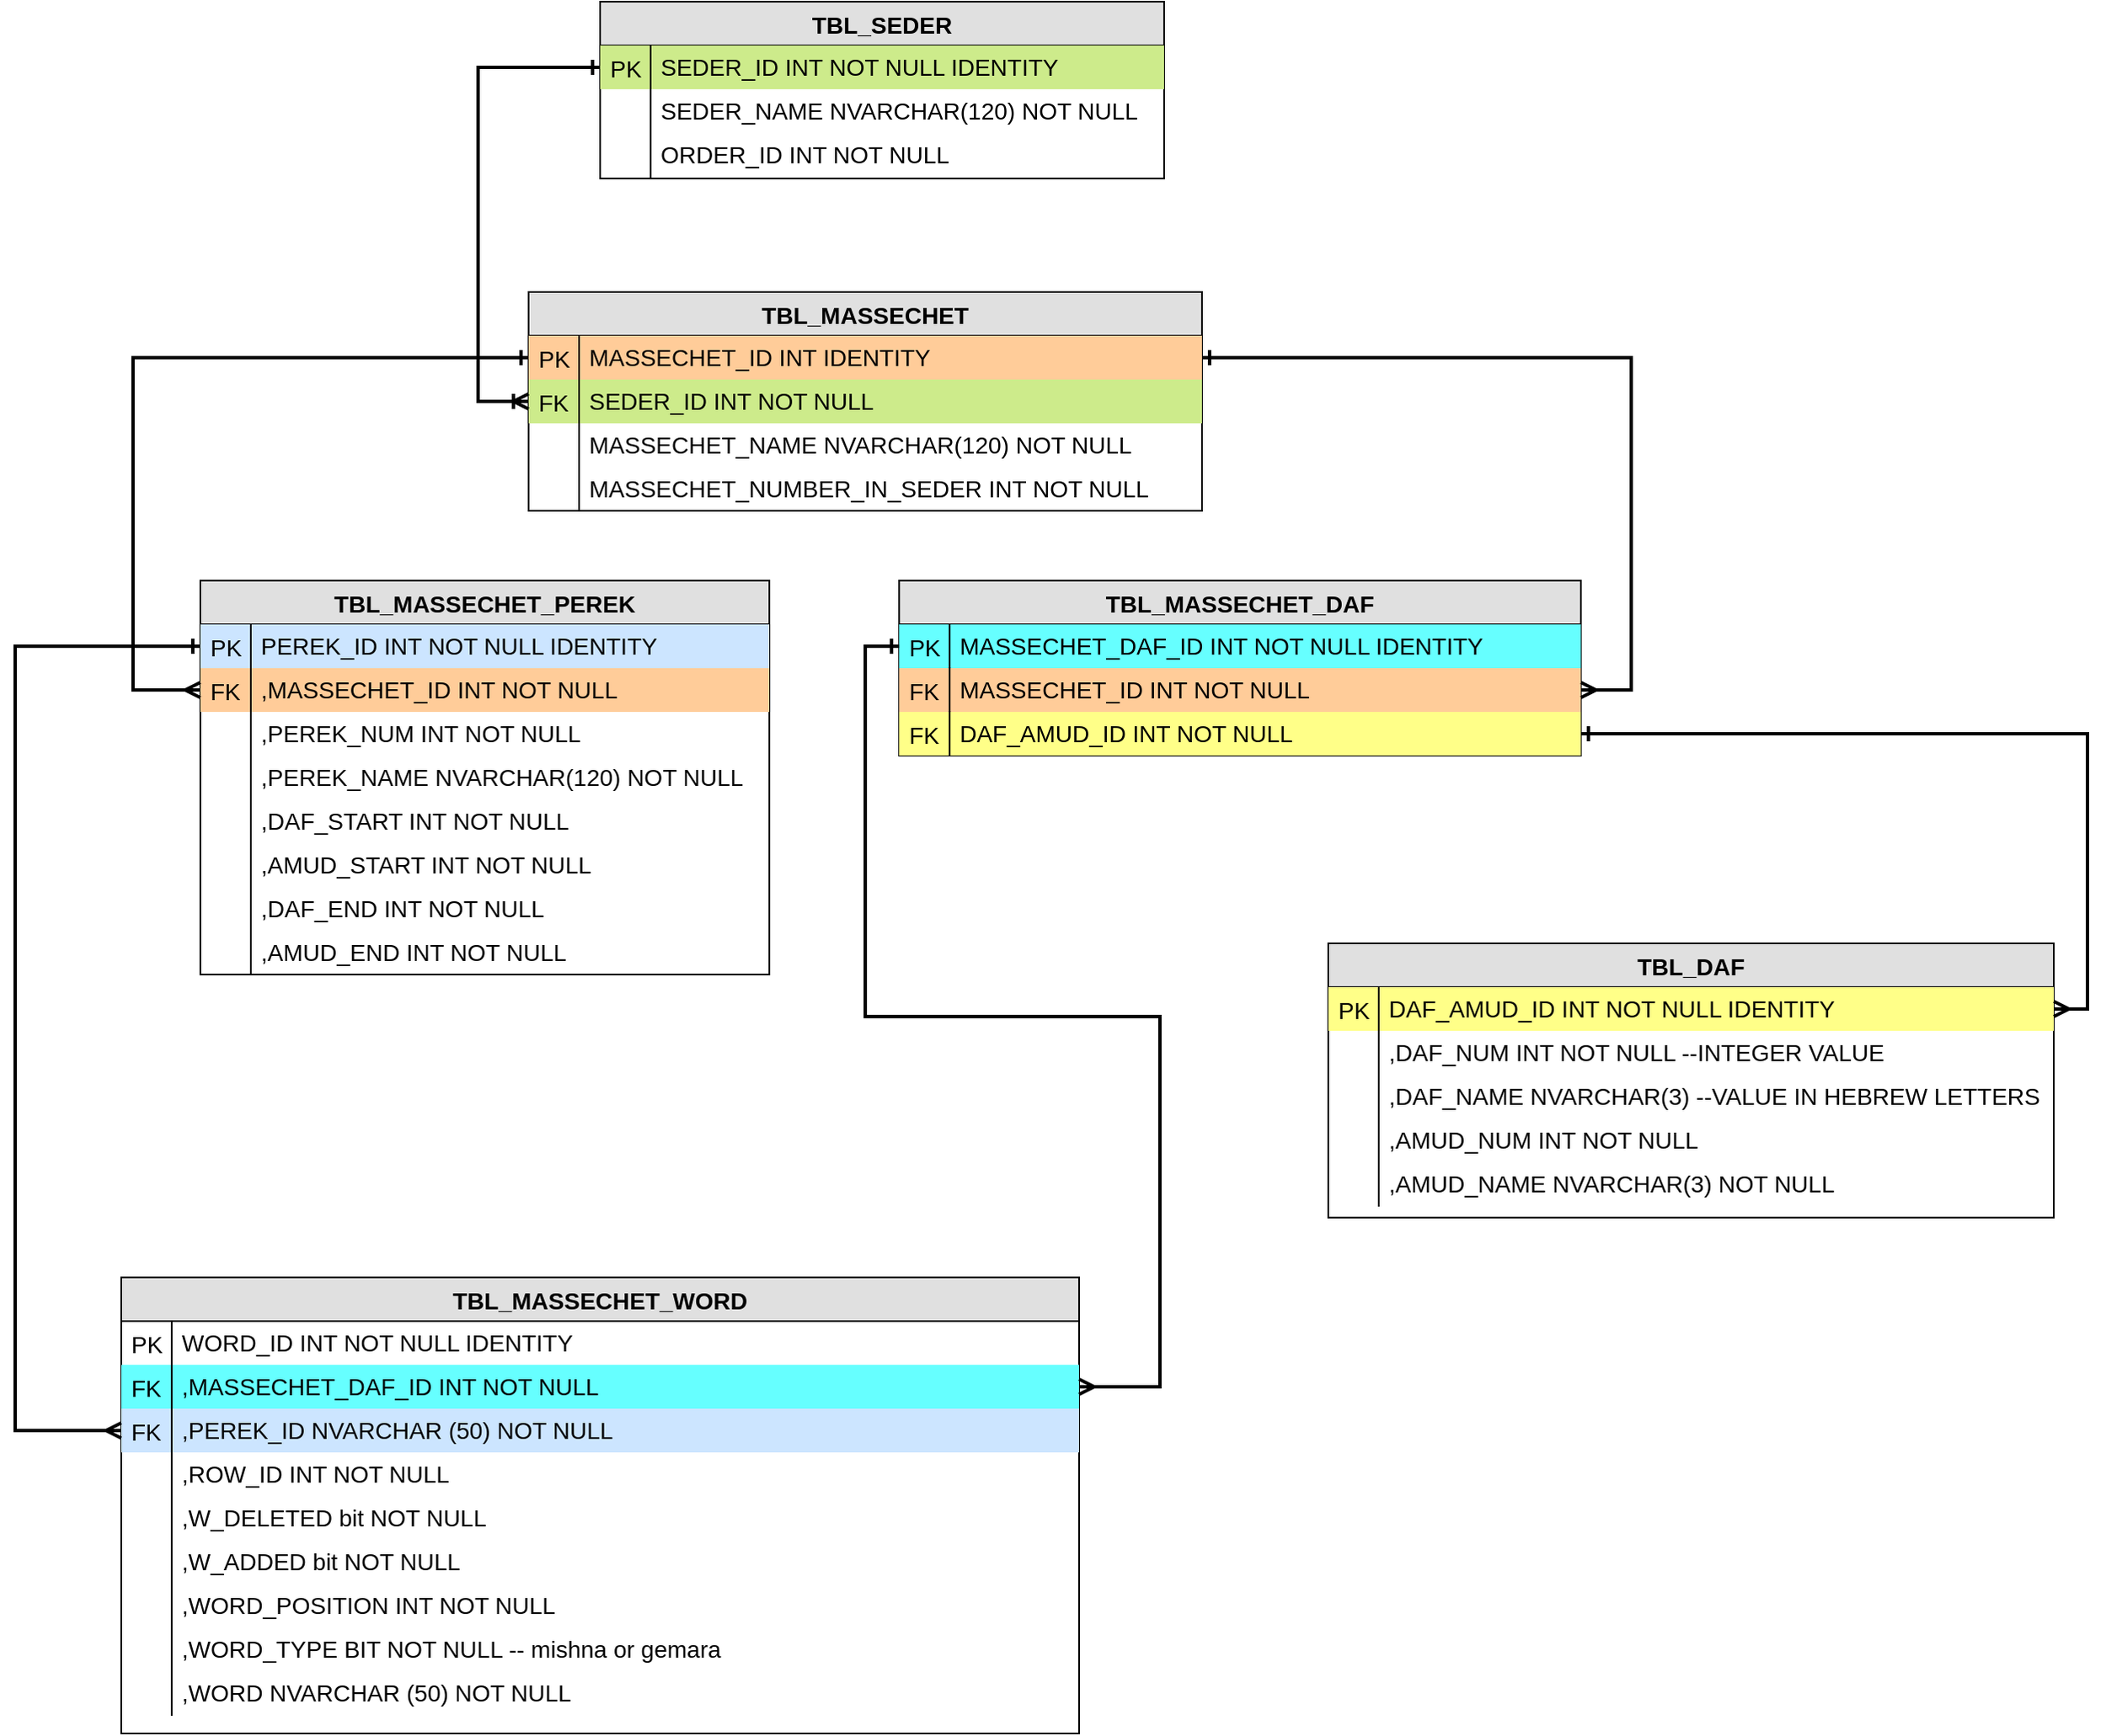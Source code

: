 <mxfile pages="1" version="11.1.4" type="device"><diagram id="Bk1ZFnEpO-6pjGy5AuZi" name="Page-1"><mxGraphModel dx="1874" dy="1695" grid="1" gridSize="10" guides="1" tooltips="1" connect="1" arrows="1" fold="1" page="1" pageScale="1" pageWidth="850" pageHeight="1100" math="0" shadow="0"><root><mxCell id="0"/><mxCell id="1" parent="0"/><mxCell id="XvTmtIOTNNBAlyZ0LmX7-1" value="TBL_SEDER" style="swimlane;fontStyle=1;childLayout=stackLayout;horizontal=1;startSize=26;fillColor=#e0e0e0;horizontalStack=0;resizeParent=1;resizeLast=0;collapsible=1;marginBottom=0;swimlaneFillColor=#ffffff;align=center;fontSize=14;" parent="1" vertex="1"><mxGeometry x="267.5" y="-1048" width="335" height="105" as="geometry"/></mxCell><mxCell id="XvTmtIOTNNBAlyZ0LmX7-2" value="SEDER_ID INT NOT NULL IDENTITY" style="shape=partialRectangle;top=0;left=0;right=0;bottom=0;align=left;verticalAlign=top;spacingTop=-2;fillColor=#cdeb8b;spacingLeft=34;spacingRight=4;overflow=hidden;rotatable=0;points=[[0,0.5],[1,0.5]];portConstraint=eastwest;dropTarget=0;strokeColor=#36393d;fontSize=14;" parent="XvTmtIOTNNBAlyZ0LmX7-1" vertex="1"><mxGeometry y="26" width="335" height="26" as="geometry"/></mxCell><mxCell id="XvTmtIOTNNBAlyZ0LmX7-3" value="PK" style="shape=partialRectangle;top=0;left=0;bottom=0;fillColor=none;align=left;verticalAlign=middle;spacingLeft=4;spacingRight=4;overflow=hidden;rotatable=0;points=[];portConstraint=eastwest;part=1;fontSize=14;" parent="XvTmtIOTNNBAlyZ0LmX7-2" vertex="1" connectable="0"><mxGeometry width="30" height="26" as="geometry"/></mxCell><mxCell id="XvTmtIOTNNBAlyZ0LmX7-4" value="SEDER_NAME NVARCHAR(120) NOT NULL" style="shape=partialRectangle;top=0;left=0;right=0;bottom=0;align=left;verticalAlign=top;spacingTop=-2;fillColor=none;spacingLeft=34;spacingRight=4;overflow=hidden;rotatable=0;points=[[0,0.5],[1,0.5]];portConstraint=eastwest;dropTarget=0;fontSize=14;" parent="XvTmtIOTNNBAlyZ0LmX7-1" vertex="1"><mxGeometry y="52" width="335" height="26" as="geometry"/></mxCell><mxCell id="XvTmtIOTNNBAlyZ0LmX7-5" value="" style="shape=partialRectangle;top=0;left=0;bottom=0;fillColor=none;align=left;verticalAlign=middle;spacingLeft=4;spacingRight=4;overflow=hidden;rotatable=0;points=[];portConstraint=eastwest;part=1;fontSize=14;" parent="XvTmtIOTNNBAlyZ0LmX7-4" vertex="1" connectable="0"><mxGeometry width="30" height="26" as="geometry"/></mxCell><mxCell id="XvTmtIOTNNBAlyZ0LmX7-6" value="ORDER_ID INT NOT NULL" style="shape=partialRectangle;top=0;left=0;right=0;bottom=0;align=left;verticalAlign=top;spacingTop=-2;fillColor=none;spacingLeft=34;spacingRight=4;overflow=hidden;rotatable=0;points=[[0,0.5],[1,0.5]];portConstraint=eastwest;dropTarget=0;fontSize=14;" parent="XvTmtIOTNNBAlyZ0LmX7-1" vertex="1"><mxGeometry y="78" width="335" height="26" as="geometry"/></mxCell><mxCell id="XvTmtIOTNNBAlyZ0LmX7-7" value="" style="shape=partialRectangle;top=0;left=0;bottom=0;fillColor=none;align=left;verticalAlign=middle;spacingLeft=4;spacingRight=4;overflow=hidden;rotatable=0;points=[];portConstraint=eastwest;part=1;fontSize=14;" parent="XvTmtIOTNNBAlyZ0LmX7-6" vertex="1" connectable="0"><mxGeometry width="30" height="26" as="geometry"/></mxCell><mxCell id="XvTmtIOTNNBAlyZ0LmX7-10" value="TBL_MASSECHET" style="swimlane;fontStyle=1;childLayout=stackLayout;horizontal=1;startSize=26;fillColor=#e0e0e0;horizontalStack=0;resizeParent=1;resizeLast=0;collapsible=1;marginBottom=0;swimlaneFillColor=#ffffff;align=center;fontSize=14;" parent="1" vertex="1"><mxGeometry x="225" y="-875.5" width="400" height="130" as="geometry"/></mxCell><mxCell id="XvTmtIOTNNBAlyZ0LmX7-11" value="MASSECHET_ID INT IDENTITY" style="shape=partialRectangle;top=0;left=0;right=0;bottom=0;align=left;verticalAlign=top;spacingTop=-2;fillColor=#ffcc99;spacingLeft=34;spacingRight=4;overflow=hidden;rotatable=0;points=[[0,0.5],[1,0.5]];portConstraint=eastwest;dropTarget=0;strokeColor=#36393d;fontSize=14;" parent="XvTmtIOTNNBAlyZ0LmX7-10" vertex="1"><mxGeometry y="26" width="400" height="26" as="geometry"/></mxCell><mxCell id="XvTmtIOTNNBAlyZ0LmX7-12" value="PK" style="shape=partialRectangle;top=0;left=0;bottom=0;fillColor=none;align=left;verticalAlign=middle;spacingLeft=4;spacingRight=4;overflow=hidden;rotatable=0;points=[];portConstraint=eastwest;part=1;fontSize=14;" parent="XvTmtIOTNNBAlyZ0LmX7-11" vertex="1" connectable="0"><mxGeometry width="30" height="26" as="geometry"/></mxCell><mxCell id="XvTmtIOTNNBAlyZ0LmX7-13" value="SEDER_ID INT NOT NULL" style="shape=partialRectangle;top=0;left=0;right=0;bottom=0;align=left;verticalAlign=top;spacingTop=-2;fillColor=#cdeb8b;spacingLeft=34;spacingRight=4;overflow=hidden;rotatable=0;points=[[0,0.5],[1,0.5]];portConstraint=eastwest;dropTarget=0;strokeColor=#36393d;fontSize=14;" parent="XvTmtIOTNNBAlyZ0LmX7-10" vertex="1"><mxGeometry y="52" width="400" height="26" as="geometry"/></mxCell><mxCell id="XvTmtIOTNNBAlyZ0LmX7-14" value="FK" style="shape=partialRectangle;top=0;left=0;bottom=0;fillColor=none;align=left;verticalAlign=middle;spacingLeft=4;spacingRight=4;overflow=hidden;rotatable=0;points=[];portConstraint=eastwest;part=1;fontSize=14;" parent="XvTmtIOTNNBAlyZ0LmX7-13" vertex="1" connectable="0"><mxGeometry width="30" height="26" as="geometry"/></mxCell><mxCell id="XvTmtIOTNNBAlyZ0LmX7-15" value="MASSECHET_NAME NVARCHAR(120) NOT NULL" style="shape=partialRectangle;top=0;left=0;right=0;bottom=0;align=left;verticalAlign=top;spacingTop=-2;fillColor=none;spacingLeft=34;spacingRight=4;overflow=hidden;rotatable=0;points=[[0,0.5],[1,0.5]];portConstraint=eastwest;dropTarget=0;fontSize=14;" parent="XvTmtIOTNNBAlyZ0LmX7-10" vertex="1"><mxGeometry y="78" width="400" height="26" as="geometry"/></mxCell><mxCell id="XvTmtIOTNNBAlyZ0LmX7-16" value="" style="shape=partialRectangle;top=0;left=0;bottom=0;fillColor=none;align=left;verticalAlign=middle;spacingLeft=4;spacingRight=4;overflow=hidden;rotatable=0;points=[];portConstraint=eastwest;part=1;fontSize=14;" parent="XvTmtIOTNNBAlyZ0LmX7-15" vertex="1" connectable="0"><mxGeometry width="30" height="26" as="geometry"/></mxCell><mxCell id="XvTmtIOTNNBAlyZ0LmX7-17" value="MASSECHET_NUMBER_IN_SEDER INT NOT NULL" style="shape=partialRectangle;top=0;left=0;right=0;bottom=0;align=left;verticalAlign=top;spacingTop=-2;fillColor=none;spacingLeft=34;spacingRight=4;overflow=hidden;rotatable=0;points=[[0,0.5],[1,0.5]];portConstraint=eastwest;dropTarget=0;fontSize=14;" parent="XvTmtIOTNNBAlyZ0LmX7-10" vertex="1"><mxGeometry y="104" width="400" height="26" as="geometry"/></mxCell><mxCell id="XvTmtIOTNNBAlyZ0LmX7-18" value="" style="shape=partialRectangle;top=0;left=0;bottom=0;fillColor=none;align=left;verticalAlign=middle;spacingLeft=4;spacingRight=4;overflow=hidden;rotatable=0;points=[];portConstraint=eastwest;part=1;fontSize=14;" parent="XvTmtIOTNNBAlyZ0LmX7-17" vertex="1" connectable="0"><mxGeometry width="30" height="26" as="geometry"/></mxCell><mxCell id="XvTmtIOTNNBAlyZ0LmX7-23" value="TBL_MASSECHET_PEREK" style="swimlane;fontStyle=1;childLayout=stackLayout;horizontal=1;startSize=26;fillColor=#e0e0e0;horizontalStack=0;resizeParent=1;resizeLast=0;collapsible=1;marginBottom=0;swimlaneFillColor=#ffffff;align=center;fontSize=14;" parent="1" vertex="1"><mxGeometry x="30" y="-704" width="338" height="234" as="geometry"/></mxCell><mxCell id="XvTmtIOTNNBAlyZ0LmX7-24" value="PEREK_ID INT NOT NULL IDENTITY" style="shape=partialRectangle;top=0;left=0;right=0;bottom=0;align=left;verticalAlign=top;spacingTop=-2;fillColor=#cce5ff;spacingLeft=34;spacingRight=4;overflow=hidden;rotatable=0;points=[[0,0.5],[1,0.5]];portConstraint=eastwest;dropTarget=0;strokeColor=#36393d;fontSize=14;" parent="XvTmtIOTNNBAlyZ0LmX7-23" vertex="1"><mxGeometry y="26" width="338" height="26" as="geometry"/></mxCell><mxCell id="XvTmtIOTNNBAlyZ0LmX7-25" value="PK" style="shape=partialRectangle;top=0;left=0;bottom=0;fillColor=none;align=left;verticalAlign=middle;spacingLeft=4;spacingRight=4;overflow=hidden;rotatable=0;points=[];portConstraint=eastwest;part=1;fontSize=14;" parent="XvTmtIOTNNBAlyZ0LmX7-24" vertex="1" connectable="0"><mxGeometry width="30" height="26" as="geometry"/></mxCell><mxCell id="XvTmtIOTNNBAlyZ0LmX7-26" value=",MASSECHET_ID INT NOT NULL" style="shape=partialRectangle;top=0;left=0;right=0;bottom=0;align=left;verticalAlign=top;spacingTop=-2;fillColor=#ffcc99;spacingLeft=34;spacingRight=4;overflow=hidden;rotatable=0;points=[[0,0.5],[1,0.5]];portConstraint=eastwest;dropTarget=0;strokeColor=#36393d;fontSize=14;" parent="XvTmtIOTNNBAlyZ0LmX7-23" vertex="1"><mxGeometry y="52" width="338" height="26" as="geometry"/></mxCell><mxCell id="XvTmtIOTNNBAlyZ0LmX7-27" value="FK" style="shape=partialRectangle;top=0;left=0;bottom=0;fillColor=none;align=left;verticalAlign=middle;spacingLeft=4;spacingRight=4;overflow=hidden;rotatable=0;points=[];portConstraint=eastwest;part=1;fontSize=14;" parent="XvTmtIOTNNBAlyZ0LmX7-26" vertex="1" connectable="0"><mxGeometry width="30" height="26" as="geometry"/></mxCell><mxCell id="XvTmtIOTNNBAlyZ0LmX7-28" value=",PEREK_NUM INT NOT NULL" style="shape=partialRectangle;top=0;left=0;right=0;bottom=0;align=left;verticalAlign=top;spacingTop=-2;fillColor=none;spacingLeft=34;spacingRight=4;overflow=hidden;rotatable=0;points=[[0,0.5],[1,0.5]];portConstraint=eastwest;dropTarget=0;fontSize=14;" parent="XvTmtIOTNNBAlyZ0LmX7-23" vertex="1"><mxGeometry y="78" width="338" height="26" as="geometry"/></mxCell><mxCell id="XvTmtIOTNNBAlyZ0LmX7-29" value="" style="shape=partialRectangle;top=0;left=0;bottom=0;fillColor=none;align=left;verticalAlign=middle;spacingLeft=4;spacingRight=4;overflow=hidden;rotatable=0;points=[];portConstraint=eastwest;part=1;fontSize=14;" parent="XvTmtIOTNNBAlyZ0LmX7-28" vertex="1" connectable="0"><mxGeometry width="30" height="26" as="geometry"/></mxCell><mxCell id="XvTmtIOTNNBAlyZ0LmX7-30" value=",PEREK_NAME NVARCHAR(120) NOT NULL" style="shape=partialRectangle;top=0;left=0;right=0;bottom=0;align=left;verticalAlign=top;spacingTop=-2;fillColor=none;spacingLeft=34;spacingRight=4;overflow=hidden;rotatable=0;points=[[0,0.5],[1,0.5]];portConstraint=eastwest;dropTarget=0;fontSize=14;" parent="XvTmtIOTNNBAlyZ0LmX7-23" vertex="1"><mxGeometry y="104" width="338" height="26" as="geometry"/></mxCell><mxCell id="XvTmtIOTNNBAlyZ0LmX7-31" value="" style="shape=partialRectangle;top=0;left=0;bottom=0;fillColor=none;align=left;verticalAlign=middle;spacingLeft=4;spacingRight=4;overflow=hidden;rotatable=0;points=[];portConstraint=eastwest;part=1;fontSize=14;" parent="XvTmtIOTNNBAlyZ0LmX7-30" vertex="1" connectable="0"><mxGeometry width="30" height="26" as="geometry"/></mxCell><mxCell id="OQg_Y60XLP4fmNSpoOx7-22" value=",DAF_START INT NOT NULL" style="shape=partialRectangle;top=0;left=0;right=0;bottom=0;align=left;verticalAlign=top;spacingTop=-2;fillColor=none;spacingLeft=34;spacingRight=4;overflow=hidden;rotatable=0;points=[[0,0.5],[1,0.5]];portConstraint=eastwest;dropTarget=0;fontSize=14;" parent="XvTmtIOTNNBAlyZ0LmX7-23" vertex="1"><mxGeometry y="130" width="338" height="26" as="geometry"/></mxCell><mxCell id="OQg_Y60XLP4fmNSpoOx7-23" value="" style="shape=partialRectangle;top=0;left=0;bottom=0;fillColor=none;align=left;verticalAlign=middle;spacingLeft=4;spacingRight=4;overflow=hidden;rotatable=0;points=[];portConstraint=eastwest;part=1;" parent="OQg_Y60XLP4fmNSpoOx7-22" vertex="1" connectable="0"><mxGeometry width="30" height="26" as="geometry"/></mxCell><mxCell id="OQg_Y60XLP4fmNSpoOx7-12" value=",AMUD_START INT NOT NULL" style="shape=partialRectangle;top=0;left=0;right=0;bottom=0;align=left;verticalAlign=top;spacingTop=-2;fillColor=none;spacingLeft=34;spacingRight=4;overflow=hidden;rotatable=0;points=[[0,0.5],[1,0.5]];portConstraint=eastwest;dropTarget=0;fontSize=14;" parent="XvTmtIOTNNBAlyZ0LmX7-23" vertex="1"><mxGeometry y="156" width="338" height="26" as="geometry"/></mxCell><mxCell id="OQg_Y60XLP4fmNSpoOx7-13" value="" style="shape=partialRectangle;top=0;left=0;bottom=0;fillColor=none;align=left;verticalAlign=middle;spacingLeft=4;spacingRight=4;overflow=hidden;rotatable=0;points=[];portConstraint=eastwest;part=1;" parent="OQg_Y60XLP4fmNSpoOx7-12" vertex="1" connectable="0"><mxGeometry width="30" height="26" as="geometry"/></mxCell><mxCell id="OQg_Y60XLP4fmNSpoOx7-14" value=",DAF_END INT NOT NULL" style="shape=partialRectangle;top=0;left=0;right=0;bottom=0;align=left;verticalAlign=top;spacingTop=-2;fillColor=none;spacingLeft=34;spacingRight=4;overflow=hidden;rotatable=0;points=[[0,0.5],[1,0.5]];portConstraint=eastwest;dropTarget=0;fontSize=14;" parent="XvTmtIOTNNBAlyZ0LmX7-23" vertex="1"><mxGeometry y="182" width="338" height="26" as="geometry"/></mxCell><mxCell id="OQg_Y60XLP4fmNSpoOx7-15" value="" style="shape=partialRectangle;top=0;left=0;bottom=0;fillColor=none;align=left;verticalAlign=middle;spacingLeft=4;spacingRight=4;overflow=hidden;rotatable=0;points=[];portConstraint=eastwest;part=1;" parent="OQg_Y60XLP4fmNSpoOx7-14" vertex="1" connectable="0"><mxGeometry width="30" height="26" as="geometry"/></mxCell><mxCell id="OQg_Y60XLP4fmNSpoOx7-16" value=",AMUD_END INT NOT NULL" style="shape=partialRectangle;top=0;left=0;right=0;bottom=0;align=left;verticalAlign=top;spacingTop=-2;fillColor=none;spacingLeft=34;spacingRight=4;overflow=hidden;rotatable=0;points=[[0,0.5],[1,0.5]];portConstraint=eastwest;dropTarget=0;fontSize=14;" parent="XvTmtIOTNNBAlyZ0LmX7-23" vertex="1"><mxGeometry y="208" width="338" height="26" as="geometry"/></mxCell><mxCell id="OQg_Y60XLP4fmNSpoOx7-17" value="" style="shape=partialRectangle;top=0;left=0;bottom=0;fillColor=none;align=left;verticalAlign=middle;spacingLeft=4;spacingRight=4;overflow=hidden;rotatable=0;points=[];portConstraint=eastwest;part=1;" parent="OQg_Y60XLP4fmNSpoOx7-16" vertex="1" connectable="0"><mxGeometry width="30" height="26" as="geometry"/></mxCell><mxCell id="XvTmtIOTNNBAlyZ0LmX7-36" style="edgeStyle=orthogonalEdgeStyle;rounded=0;orthogonalLoop=1;jettySize=auto;html=1;entryX=0;entryY=0.5;entryDx=0;entryDy=0;startArrow=ERone;startFill=0;endArrow=ERmany;endFill=0;strokeWidth=2;" parent="1" source="XvTmtIOTNNBAlyZ0LmX7-11" target="XvTmtIOTNNBAlyZ0LmX7-26" edge="1"><mxGeometry relative="1" as="geometry"><Array as="points"><mxPoint x="-10" y="-836"/><mxPoint x="-10" y="-639"/></Array></mxGeometry></mxCell><mxCell id="XvTmtIOTNNBAlyZ0LmX7-37" style="edgeStyle=orthogonalEdgeStyle;rounded=0;orthogonalLoop=1;jettySize=auto;html=1;exitX=0;exitY=0.5;exitDx=0;exitDy=0;entryX=0;entryY=0.5;entryDx=0;entryDy=0;startArrow=ERone;startFill=0;endArrow=ERoneToMany;endFill=0;strokeWidth=2;" parent="1" source="XvTmtIOTNNBAlyZ0LmX7-2" target="XvTmtIOTNNBAlyZ0LmX7-13" edge="1"><mxGeometry relative="1" as="geometry"><Array as="points"><mxPoint x="195" y="-1009"/><mxPoint x="195" y="-810"/></Array></mxGeometry></mxCell><mxCell id="XvTmtIOTNNBAlyZ0LmX7-56" value="TBL_DAF" style="swimlane;fontStyle=1;childLayout=stackLayout;horizontal=1;startSize=26;fillColor=#e0e0e0;horizontalStack=0;resizeParent=1;resizeLast=0;collapsible=1;marginBottom=0;swimlaneFillColor=#ffffff;align=center;fontSize=14;" parent="1" vertex="1"><mxGeometry x="700" y="-488.5" width="431" height="163" as="geometry"/></mxCell><mxCell id="XvTmtIOTNNBAlyZ0LmX7-57" value="DAF_AMUD_ID INT NOT NULL IDENTITY" style="shape=partialRectangle;top=0;left=0;right=0;bottom=0;align=left;verticalAlign=top;spacingTop=-2;fillColor=#ffff88;spacingLeft=34;spacingRight=4;overflow=hidden;rotatable=0;points=[[0,0.5],[1,0.5]];portConstraint=eastwest;dropTarget=0;strokeColor=#36393d;fontSize=14;" parent="XvTmtIOTNNBAlyZ0LmX7-56" vertex="1"><mxGeometry y="26" width="431" height="26" as="geometry"/></mxCell><mxCell id="XvTmtIOTNNBAlyZ0LmX7-58" value="PK" style="shape=partialRectangle;top=0;left=0;bottom=0;fillColor=none;align=left;verticalAlign=middle;spacingLeft=4;spacingRight=4;overflow=hidden;rotatable=0;points=[];portConstraint=eastwest;part=1;fontSize=14;" parent="XvTmtIOTNNBAlyZ0LmX7-57" vertex="1" connectable="0"><mxGeometry width="30" height="26" as="geometry"/></mxCell><mxCell id="XvTmtIOTNNBAlyZ0LmX7-61" value=",DAF_NUM INT NOT NULL --INTEGER VALUE" style="shape=partialRectangle;top=0;left=0;right=0;bottom=0;align=left;verticalAlign=top;spacingTop=-2;fillColor=none;spacingLeft=34;spacingRight=4;overflow=hidden;rotatable=0;points=[[0,0.5],[1,0.5]];portConstraint=eastwest;dropTarget=0;fontSize=14;" parent="XvTmtIOTNNBAlyZ0LmX7-56" vertex="1"><mxGeometry y="52" width="431" height="26" as="geometry"/></mxCell><mxCell id="XvTmtIOTNNBAlyZ0LmX7-62" value="" style="shape=partialRectangle;top=0;left=0;bottom=0;fillColor=none;align=left;verticalAlign=middle;spacingLeft=4;spacingRight=4;overflow=hidden;rotatable=0;points=[];portConstraint=eastwest;part=1;fontSize=14;" parent="XvTmtIOTNNBAlyZ0LmX7-61" vertex="1" connectable="0"><mxGeometry width="30" height="26" as="geometry"/></mxCell><mxCell id="XvTmtIOTNNBAlyZ0LmX7-63" value=",DAF_NAME NVARCHAR(3) --VALUE IN HEBREW LETTERS" style="shape=partialRectangle;top=0;left=0;right=0;bottom=0;align=left;verticalAlign=top;spacingTop=-2;fillColor=none;spacingLeft=34;spacingRight=4;overflow=hidden;rotatable=0;points=[[0,0.5],[1,0.5]];portConstraint=eastwest;dropTarget=0;fontSize=14;" parent="XvTmtIOTNNBAlyZ0LmX7-56" vertex="1"><mxGeometry y="78" width="431" height="26" as="geometry"/></mxCell><mxCell id="XvTmtIOTNNBAlyZ0LmX7-64" value="" style="shape=partialRectangle;top=0;left=0;bottom=0;fillColor=none;align=left;verticalAlign=middle;spacingLeft=4;spacingRight=4;overflow=hidden;rotatable=0;points=[];portConstraint=eastwest;part=1;fontSize=14;" parent="XvTmtIOTNNBAlyZ0LmX7-63" vertex="1" connectable="0"><mxGeometry width="30" height="26" as="geometry"/></mxCell><mxCell id="XvTmtIOTNNBAlyZ0LmX7-65" value=",AMUD_NUM INT NOT NULL" style="shape=partialRectangle;top=0;left=0;right=0;bottom=0;align=left;verticalAlign=top;spacingTop=-2;fillColor=none;spacingLeft=34;spacingRight=4;overflow=hidden;rotatable=0;points=[[0,0.5],[1,0.5]];portConstraint=eastwest;dropTarget=0;fontSize=14;" parent="XvTmtIOTNNBAlyZ0LmX7-56" vertex="1"><mxGeometry y="104" width="431" height="26" as="geometry"/></mxCell><mxCell id="XvTmtIOTNNBAlyZ0LmX7-66" value="" style="shape=partialRectangle;top=0;left=0;bottom=0;fillColor=none;align=left;verticalAlign=middle;spacingLeft=4;spacingRight=4;overflow=hidden;rotatable=0;points=[];portConstraint=eastwest;part=1;fontSize=14;" parent="XvTmtIOTNNBAlyZ0LmX7-65" vertex="1" connectable="0"><mxGeometry width="30" height="26" as="geometry"/></mxCell><mxCell id="XvTmtIOTNNBAlyZ0LmX7-67" value=",AMUD_NAME NVARCHAR(3) NOT NULL" style="shape=partialRectangle;top=0;left=0;right=0;bottom=0;align=left;verticalAlign=top;spacingTop=-2;fillColor=none;spacingLeft=34;spacingRight=4;overflow=hidden;rotatable=0;points=[[0,0.5],[1,0.5]];portConstraint=eastwest;dropTarget=0;fontSize=14;" parent="XvTmtIOTNNBAlyZ0LmX7-56" vertex="1"><mxGeometry y="130" width="431" height="26" as="geometry"/></mxCell><mxCell id="XvTmtIOTNNBAlyZ0LmX7-68" value="" style="shape=partialRectangle;top=0;left=0;bottom=0;fillColor=none;align=left;verticalAlign=middle;spacingLeft=4;spacingRight=4;overflow=hidden;rotatable=0;points=[];portConstraint=eastwest;part=1;fontSize=14;" parent="XvTmtIOTNNBAlyZ0LmX7-67" vertex="1" connectable="0"><mxGeometry width="30" height="26" as="geometry"/></mxCell><mxCell id="N80k3eZ6QbRrchd5kPpy-1" value="TBL_MASSECHET_DAF" style="swimlane;fontStyle=1;childLayout=stackLayout;horizontal=1;startSize=26;fillColor=#e0e0e0;horizontalStack=0;resizeParent=1;resizeLast=0;collapsible=1;marginBottom=0;swimlaneFillColor=#ffffff;align=center;fontSize=14;" parent="1" vertex="1"><mxGeometry x="445.1" y="-704" width="405" height="104" as="geometry"/></mxCell><mxCell id="N80k3eZ6QbRrchd5kPpy-2" value="MASSECHET_DAF_ID INT NOT NULL  IDENTITY" style="shape=partialRectangle;top=0;left=0;right=0;bottom=0;align=left;verticalAlign=top;spacingTop=-2;fillColor=#66FFFF;spacingLeft=34;spacingRight=4;overflow=hidden;rotatable=0;points=[[0,0.5],[1,0.5]];portConstraint=eastwest;dropTarget=0;fontSize=14;strokeColor=#666666;fontColor=#000000;fontStyle=0" parent="N80k3eZ6QbRrchd5kPpy-1" vertex="1"><mxGeometry y="26" width="405" height="26" as="geometry"/></mxCell><mxCell id="N80k3eZ6QbRrchd5kPpy-3" value="PK" style="shape=partialRectangle;top=0;left=0;bottom=0;fillColor=none;align=left;verticalAlign=middle;spacingLeft=4;spacingRight=4;overflow=hidden;rotatable=0;points=[];portConstraint=eastwest;part=1;fontSize=14;" parent="N80k3eZ6QbRrchd5kPpy-2" vertex="1" connectable="0"><mxGeometry width="30" height="26" as="geometry"/></mxCell><mxCell id="N80k3eZ6QbRrchd5kPpy-6" value="MASSECHET_ID INT NOT NULL" style="shape=partialRectangle;top=0;left=0;right=0;bottom=0;align=left;verticalAlign=top;spacingTop=-2;fillColor=#ffcc99;spacingLeft=34;spacingRight=4;overflow=hidden;rotatable=0;points=[[0,0.5],[1,0.5]];portConstraint=eastwest;dropTarget=0;fontSize=14;strokeColor=#36393d;" parent="N80k3eZ6QbRrchd5kPpy-1" vertex="1"><mxGeometry y="52" width="405" height="26" as="geometry"/></mxCell><mxCell id="N80k3eZ6QbRrchd5kPpy-7" value="FK" style="shape=partialRectangle;top=0;left=0;bottom=0;fillColor=none;align=left;verticalAlign=middle;spacingLeft=4;spacingRight=4;overflow=hidden;rotatable=0;points=[];portConstraint=eastwest;part=1;fontSize=14;" parent="N80k3eZ6QbRrchd5kPpy-6" vertex="1" connectable="0"><mxGeometry width="30" height="26" as="geometry"/></mxCell><mxCell id="N80k3eZ6QbRrchd5kPpy-4" value="DAF_AMUD_ID INT NOT NULL" style="shape=partialRectangle;top=0;left=0;right=0;bottom=0;align=left;verticalAlign=top;spacingTop=-2;fillColor=#ffff88;spacingLeft=34;spacingRight=4;overflow=hidden;rotatable=0;points=[[0,0.5],[1,0.5]];portConstraint=eastwest;dropTarget=0;fontSize=14;strokeColor=#36393d;" parent="N80k3eZ6QbRrchd5kPpy-1" vertex="1"><mxGeometry y="78" width="405" height="26" as="geometry"/></mxCell><mxCell id="N80k3eZ6QbRrchd5kPpy-5" value="FK" style="shape=partialRectangle;top=0;left=0;bottom=0;fillColor=none;align=left;verticalAlign=middle;spacingLeft=4;spacingRight=4;overflow=hidden;rotatable=0;points=[];portConstraint=eastwest;part=1;fontSize=14;" parent="N80k3eZ6QbRrchd5kPpy-4" vertex="1" connectable="0"><mxGeometry width="30" height="26" as="geometry"/></mxCell><mxCell id="N80k3eZ6QbRrchd5kPpy-8" style="edgeStyle=orthogonalEdgeStyle;rounded=0;orthogonalLoop=1;jettySize=auto;html=1;exitX=1;exitY=0.5;exitDx=0;exitDy=0;entryX=1;entryY=0.5;entryDx=0;entryDy=0;fontSize=14;startArrow=ERone;startFill=0;endArrow=ERmany;endFill=0;strokeWidth=2;" parent="1" source="XvTmtIOTNNBAlyZ0LmX7-11" target="N80k3eZ6QbRrchd5kPpy-6" edge="1"><mxGeometry relative="1" as="geometry"><Array as="points"><mxPoint x="880" y="-836"/><mxPoint x="880" y="-639"/></Array></mxGeometry></mxCell><mxCell id="N80k3eZ6QbRrchd5kPpy-23" value="TBL_MASSECHET_WORD" style="swimlane;fontStyle=1;childLayout=stackLayout;horizontal=1;startSize=26;fillColor=#e0e0e0;horizontalStack=0;resizeParent=1;resizeLast=0;collapsible=1;marginBottom=0;swimlaneFillColor=#ffffff;align=center;fontSize=14;" parent="1" vertex="1"><mxGeometry x="-17" y="-290" width="569" height="271" as="geometry"/></mxCell><mxCell id="N80k3eZ6QbRrchd5kPpy-24" value="WORD_ID INT NOT NULL IDENTITY" style="shape=partialRectangle;top=0;left=0;right=0;bottom=0;align=left;verticalAlign=top;spacingTop=-2;fillColor=none;spacingLeft=34;spacingRight=4;overflow=hidden;rotatable=0;points=[[0,0.5],[1,0.5]];portConstraint=eastwest;dropTarget=0;fontSize=14;" parent="N80k3eZ6QbRrchd5kPpy-23" vertex="1"><mxGeometry y="26" width="569" height="26" as="geometry"/></mxCell><mxCell id="N80k3eZ6QbRrchd5kPpy-25" value="PK" style="shape=partialRectangle;top=0;left=0;bottom=0;fillColor=none;align=left;verticalAlign=middle;spacingLeft=4;spacingRight=4;overflow=hidden;rotatable=0;points=[];portConstraint=eastwest;part=1;fontSize=14;" parent="N80k3eZ6QbRrchd5kPpy-24" vertex="1" connectable="0"><mxGeometry width="30" height="26" as="geometry"/></mxCell><mxCell id="N80k3eZ6QbRrchd5kPpy-26" value=",MASSECHET_DAF_ID INT NOT NULL" style="shape=partialRectangle;top=0;left=0;right=0;bottom=0;align=left;verticalAlign=top;spacingTop=-2;fillColor=#66FFFF;spacingLeft=34;spacingRight=4;overflow=hidden;rotatable=0;points=[[0,0.5],[1,0.5]];portConstraint=eastwest;dropTarget=0;fontSize=14;strokeColor=#6c8ebf;" parent="N80k3eZ6QbRrchd5kPpy-23" vertex="1"><mxGeometry y="52" width="569" height="26" as="geometry"/></mxCell><mxCell id="N80k3eZ6QbRrchd5kPpy-27" value="FK" style="shape=partialRectangle;top=0;left=0;bottom=0;fillColor=none;align=left;verticalAlign=middle;spacingLeft=4;spacingRight=4;overflow=hidden;rotatable=0;points=[];portConstraint=eastwest;part=1;fontSize=14;" parent="N80k3eZ6QbRrchd5kPpy-26" vertex="1" connectable="0"><mxGeometry width="30" height="26" as="geometry"/></mxCell><mxCell id="nTJ8uKkxRFZdliqQXs8T-5" value=",PEREK_ID NVARCHAR (50) NOT NULL" style="shape=partialRectangle;top=0;left=0;right=0;bottom=0;align=left;verticalAlign=top;spacingTop=-2;fillColor=#CCE5FF;spacingLeft=34;spacingRight=4;overflow=hidden;rotatable=0;points=[[0,0.5],[1,0.5]];portConstraint=eastwest;dropTarget=0;fontSize=14;strokeColor=#d6b656;" vertex="1" parent="N80k3eZ6QbRrchd5kPpy-23"><mxGeometry y="78" width="569" height="26" as="geometry"/></mxCell><mxCell id="nTJ8uKkxRFZdliqQXs8T-6" value="FK" style="shape=partialRectangle;top=0;left=0;bottom=0;fillColor=none;align=left;verticalAlign=middle;spacingLeft=4;spacingRight=4;overflow=hidden;rotatable=0;points=[];portConstraint=eastwest;part=1;fontSize=14;" vertex="1" connectable="0" parent="nTJ8uKkxRFZdliqQXs8T-5"><mxGeometry width="30" height="26" as="geometry"/></mxCell><mxCell id="N80k3eZ6QbRrchd5kPpy-28" value=",ROW_ID INT NOT NULL" style="shape=partialRectangle;top=0;left=0;right=0;bottom=0;align=left;verticalAlign=top;spacingTop=-2;fillColor=none;spacingLeft=34;spacingRight=4;overflow=hidden;rotatable=0;points=[[0,0.5],[1,0.5]];portConstraint=eastwest;dropTarget=0;fontSize=14;" parent="N80k3eZ6QbRrchd5kPpy-23" vertex="1"><mxGeometry y="104" width="569" height="26" as="geometry"/></mxCell><mxCell id="N80k3eZ6QbRrchd5kPpy-29" value="" style="shape=partialRectangle;top=0;left=0;bottom=0;fillColor=none;align=left;verticalAlign=middle;spacingLeft=4;spacingRight=4;overflow=hidden;rotatable=0;points=[];portConstraint=eastwest;part=1;fontSize=14;" parent="N80k3eZ6QbRrchd5kPpy-28" vertex="1" connectable="0"><mxGeometry width="30" height="26" as="geometry"/></mxCell><mxCell id="N80k3eZ6QbRrchd5kPpy-30" value=",W_DELETED bit NOT NULL" style="shape=partialRectangle;top=0;left=0;right=0;bottom=0;align=left;verticalAlign=top;spacingTop=-2;fillColor=none;spacingLeft=34;spacingRight=4;overflow=hidden;rotatable=0;points=[[0,0.5],[1,0.5]];portConstraint=eastwest;dropTarget=0;fontSize=14;" parent="N80k3eZ6QbRrchd5kPpy-23" vertex="1"><mxGeometry y="130" width="569" height="26" as="geometry"/></mxCell><mxCell id="N80k3eZ6QbRrchd5kPpy-31" value="" style="shape=partialRectangle;top=0;left=0;bottom=0;fillColor=none;align=left;verticalAlign=middle;spacingLeft=4;spacingRight=4;overflow=hidden;rotatable=0;points=[];portConstraint=eastwest;part=1;fontSize=14;" parent="N80k3eZ6QbRrchd5kPpy-30" vertex="1" connectable="0"><mxGeometry width="30" height="26" as="geometry"/></mxCell><mxCell id="N80k3eZ6QbRrchd5kPpy-32" value=",W_ADDED bit NOT NULL" style="shape=partialRectangle;top=0;left=0;right=0;bottom=0;align=left;verticalAlign=top;spacingTop=-2;fillColor=none;spacingLeft=34;spacingRight=4;overflow=hidden;rotatable=0;points=[[0,0.5],[1,0.5]];portConstraint=eastwest;dropTarget=0;fontSize=14;" parent="N80k3eZ6QbRrchd5kPpy-23" vertex="1"><mxGeometry y="156" width="569" height="26" as="geometry"/></mxCell><mxCell id="N80k3eZ6QbRrchd5kPpy-33" value="" style="shape=partialRectangle;top=0;left=0;bottom=0;fillColor=none;align=left;verticalAlign=middle;spacingLeft=4;spacingRight=4;overflow=hidden;rotatable=0;points=[];portConstraint=eastwest;part=1;fontSize=14;" parent="N80k3eZ6QbRrchd5kPpy-32" vertex="1" connectable="0"><mxGeometry width="30" height="26" as="geometry"/></mxCell><mxCell id="N80k3eZ6QbRrchd5kPpy-34" value=",WORD_POSITION INT NOT NULL" style="shape=partialRectangle;top=0;left=0;right=0;bottom=0;align=left;verticalAlign=top;spacingTop=-2;fillColor=none;spacingLeft=34;spacingRight=4;overflow=hidden;rotatable=0;points=[[0,0.5],[1,0.5]];portConstraint=eastwest;dropTarget=0;fontSize=14;" parent="N80k3eZ6QbRrchd5kPpy-23" vertex="1"><mxGeometry y="182" width="569" height="26" as="geometry"/></mxCell><mxCell id="N80k3eZ6QbRrchd5kPpy-35" value="" style="shape=partialRectangle;top=0;left=0;bottom=0;fillColor=none;align=left;verticalAlign=middle;spacingLeft=4;spacingRight=4;overflow=hidden;rotatable=0;points=[];portConstraint=eastwest;part=1;fontSize=14;" parent="N80k3eZ6QbRrchd5kPpy-34" vertex="1" connectable="0"><mxGeometry width="30" height="26" as="geometry"/></mxCell><mxCell id="N80k3eZ6QbRrchd5kPpy-36" value=",WORD_TYPE BIT NOT NULL -- mishna or gemara" style="shape=partialRectangle;top=0;left=0;right=0;bottom=0;align=left;verticalAlign=top;spacingTop=-2;fillColor=none;spacingLeft=34;spacingRight=4;overflow=hidden;rotatable=0;points=[[0,0.5],[1,0.5]];portConstraint=eastwest;dropTarget=0;fontSize=14;" parent="N80k3eZ6QbRrchd5kPpy-23" vertex="1"><mxGeometry y="208" width="569" height="26" as="geometry"/></mxCell><mxCell id="N80k3eZ6QbRrchd5kPpy-37" value="" style="shape=partialRectangle;top=0;left=0;bottom=0;fillColor=none;align=left;verticalAlign=middle;spacingLeft=4;spacingRight=4;overflow=hidden;rotatable=0;points=[];portConstraint=eastwest;part=1;fontSize=14;" parent="N80k3eZ6QbRrchd5kPpy-36" vertex="1" connectable="0"><mxGeometry width="30" height="26" as="geometry"/></mxCell><mxCell id="N80k3eZ6QbRrchd5kPpy-38" value=",WORD NVARCHAR (50) NOT NULL" style="shape=partialRectangle;top=0;left=0;right=0;bottom=0;align=left;verticalAlign=top;spacingTop=-2;fillColor=none;spacingLeft=34;spacingRight=4;overflow=hidden;rotatable=0;points=[[0,0.5],[1,0.5]];portConstraint=eastwest;dropTarget=0;fontSize=14;" parent="N80k3eZ6QbRrchd5kPpy-23" vertex="1"><mxGeometry y="234" width="569" height="26" as="geometry"/></mxCell><mxCell id="N80k3eZ6QbRrchd5kPpy-39" value="" style="shape=partialRectangle;top=0;left=0;bottom=0;fillColor=none;align=left;verticalAlign=middle;spacingLeft=4;spacingRight=4;overflow=hidden;rotatable=0;points=[];portConstraint=eastwest;part=1;fontSize=14;" parent="N80k3eZ6QbRrchd5kPpy-38" vertex="1" connectable="0"><mxGeometry width="30" height="26" as="geometry"/></mxCell><mxCell id="nTJ8uKkxRFZdliqQXs8T-2" style="edgeStyle=orthogonalEdgeStyle;rounded=0;orthogonalLoop=1;jettySize=auto;html=1;exitX=1;exitY=0.5;exitDx=0;exitDy=0;entryX=1;entryY=0.5;entryDx=0;entryDy=0;startArrow=ERone;startFill=0;endArrow=ERmany;endFill=0;strokeWidth=2;" edge="1" parent="1" source="N80k3eZ6QbRrchd5kPpy-4" target="XvTmtIOTNNBAlyZ0LmX7-57"><mxGeometry relative="1" as="geometry"/></mxCell><mxCell id="nTJ8uKkxRFZdliqQXs8T-4" style="edgeStyle=orthogonalEdgeStyle;rounded=0;orthogonalLoop=1;jettySize=auto;html=1;exitX=0;exitY=0.5;exitDx=0;exitDy=0;entryX=1;entryY=0.5;entryDx=0;entryDy=0;startArrow=ERone;startFill=0;endArrow=ERmany;endFill=0;strokeWidth=2;" edge="1" parent="1" source="N80k3eZ6QbRrchd5kPpy-2" target="N80k3eZ6QbRrchd5kPpy-26"><mxGeometry relative="1" as="geometry"><Array as="points"><mxPoint x="425" y="-665"/><mxPoint x="425" y="-445"/><mxPoint x="600" y="-445"/><mxPoint x="600" y="-225"/></Array></mxGeometry></mxCell><mxCell id="nTJ8uKkxRFZdliqQXs8T-7" style="edgeStyle=orthogonalEdgeStyle;rounded=0;orthogonalLoop=1;jettySize=auto;html=1;exitX=0;exitY=0.5;exitDx=0;exitDy=0;entryX=0;entryY=0.5;entryDx=0;entryDy=0;startArrow=ERone;startFill=0;endArrow=ERmany;endFill=0;strokeWidth=2;" edge="1" parent="1" source="XvTmtIOTNNBAlyZ0LmX7-24" target="nTJ8uKkxRFZdliqQXs8T-5"><mxGeometry relative="1" as="geometry"><Array as="points"><mxPoint x="-80" y="-665"/><mxPoint x="-80" y="-199"/></Array></mxGeometry></mxCell></root></mxGraphModel></diagram></mxfile>